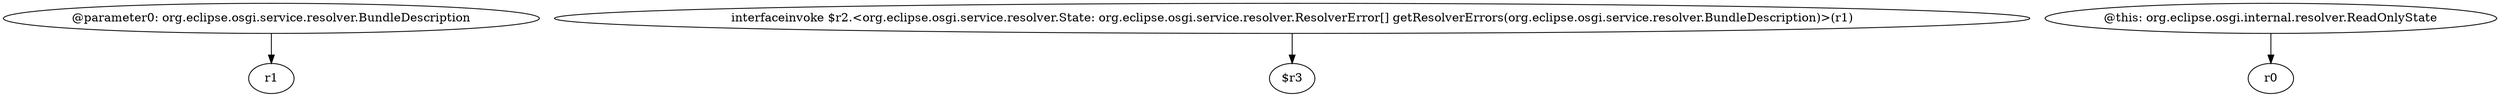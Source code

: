 digraph g {
0[label="@parameter0: org.eclipse.osgi.service.resolver.BundleDescription"]
1[label="r1"]
0->1[label=""]
2[label="interfaceinvoke $r2.<org.eclipse.osgi.service.resolver.State: org.eclipse.osgi.service.resolver.ResolverError[] getResolverErrors(org.eclipse.osgi.service.resolver.BundleDescription)>(r1)"]
3[label="$r3"]
2->3[label=""]
4[label="@this: org.eclipse.osgi.internal.resolver.ReadOnlyState"]
5[label="r0"]
4->5[label=""]
}
